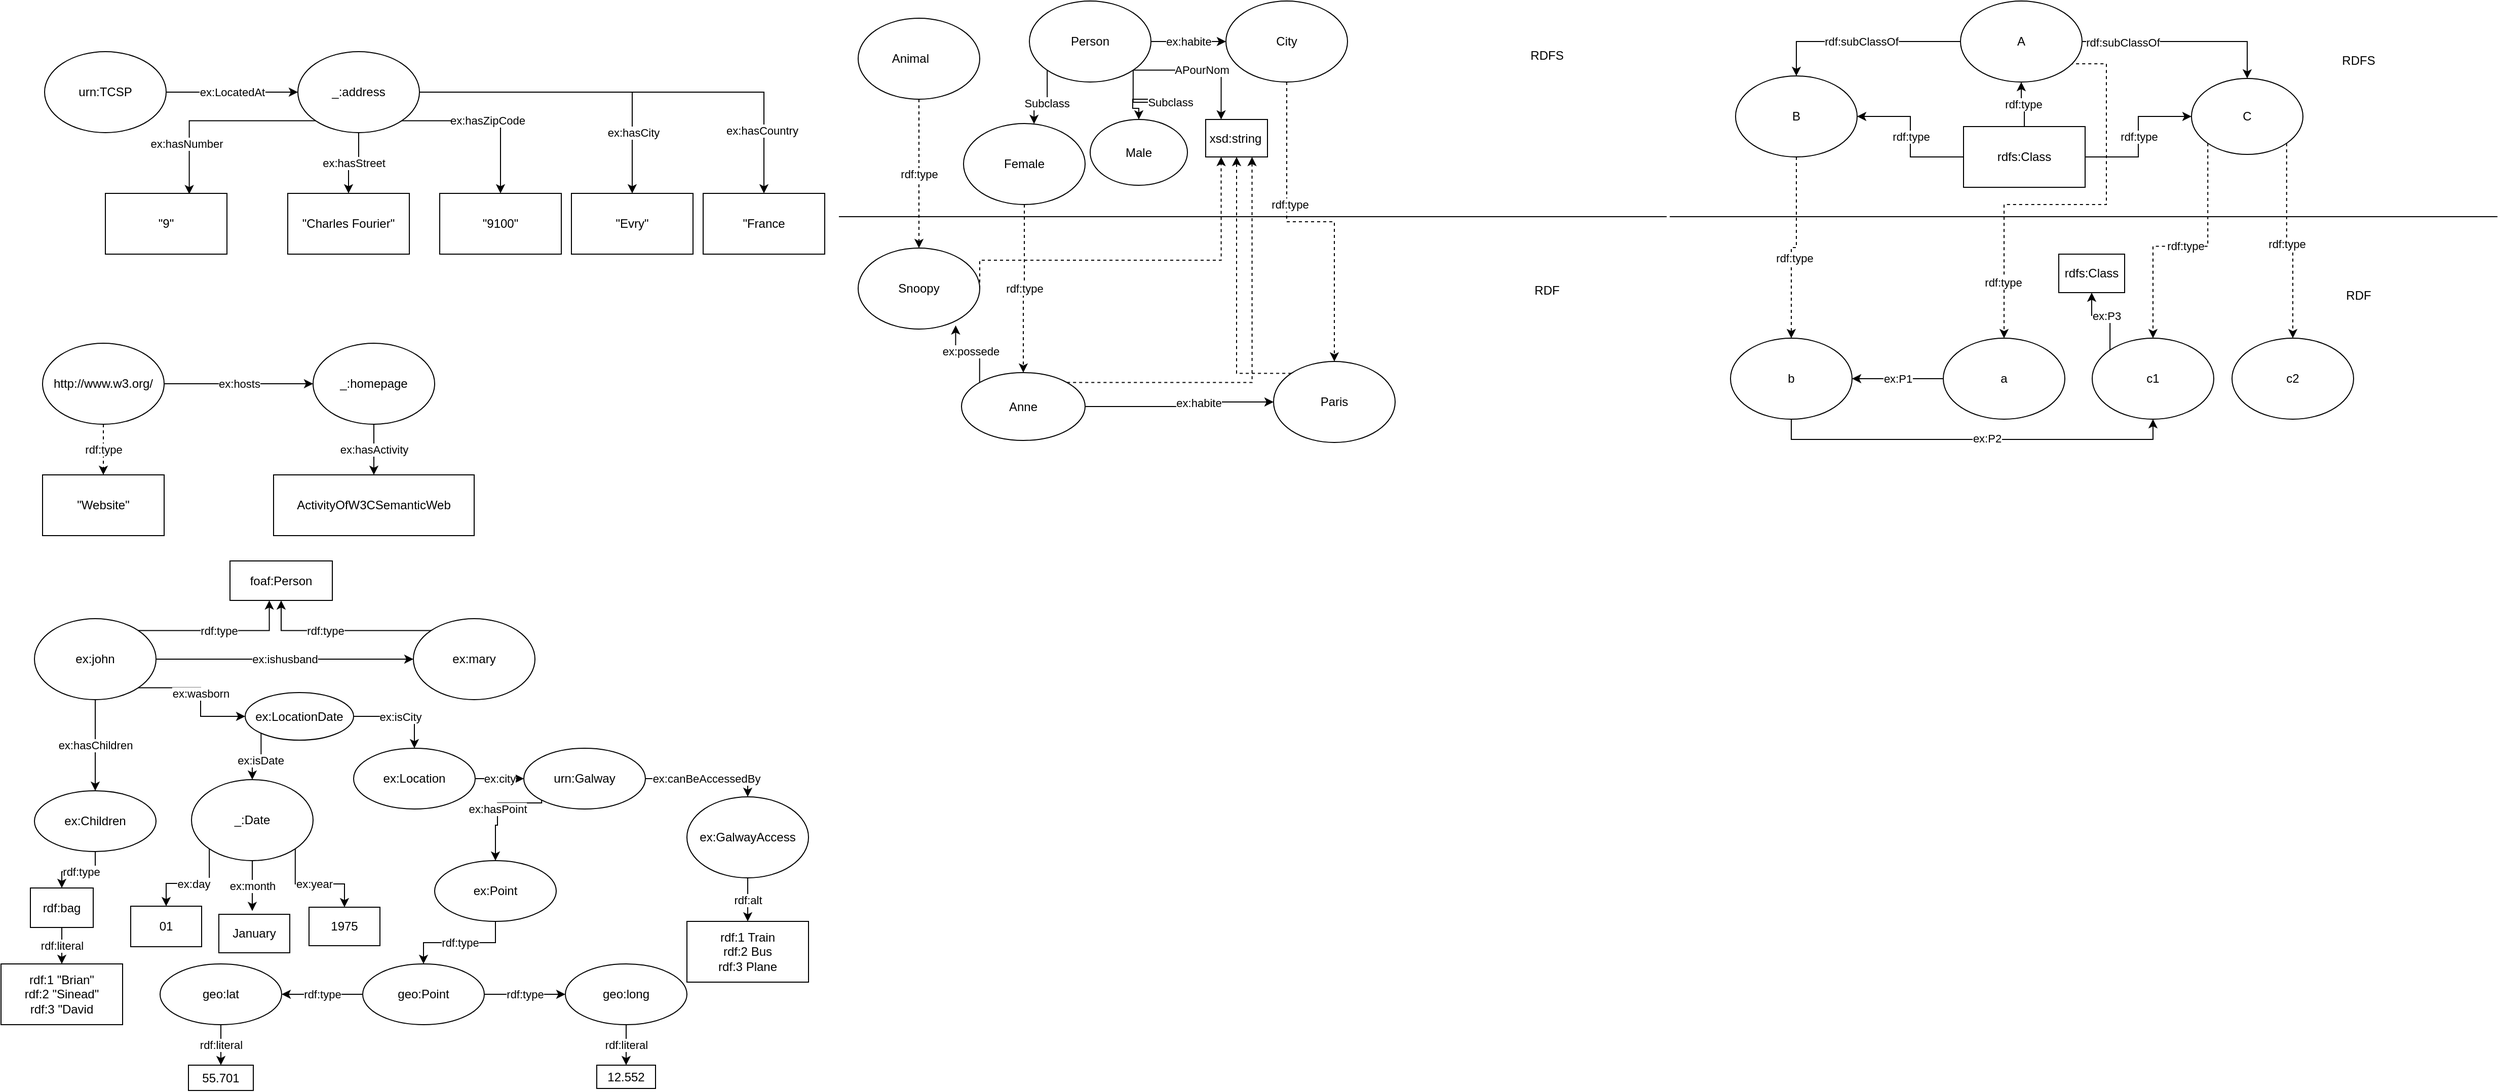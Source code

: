 <mxfile version="16.4.5" type="device"><diagram id="WDqUz7BoSwoEVjyX441V" name="Page-1"><mxGraphModel dx="1381" dy="556" grid="0" gridSize="10" guides="1" tooltips="1" connect="1" arrows="1" fold="1" page="1" pageScale="1" pageWidth="827" pageHeight="1169" math="0" shadow="0"><root><mxCell id="0"/><mxCell id="1" parent="0"/><mxCell id="CRpyQTzqO3M2HFuWTo5f-6" value="ex:LocatedAt" style="edgeStyle=orthogonalEdgeStyle;rounded=0;orthogonalLoop=1;jettySize=auto;html=1;exitX=1;exitY=0.5;exitDx=0;exitDy=0;" parent="1" source="CRpyQTzqO3M2HFuWTo5f-1" target="CRpyQTzqO3M2HFuWTo5f-2" edge="1"><mxGeometry relative="1" as="geometry"/></mxCell><mxCell id="CRpyQTzqO3M2HFuWTo5f-1" value="urn:TCSP" style="ellipse;whiteSpace=wrap;html=1;" parent="1" vertex="1"><mxGeometry x="50" y="50" width="120" height="80" as="geometry"/></mxCell><mxCell id="CRpyQTzqO3M2HFuWTo5f-7" value="ex:hasStreet" style="edgeStyle=orthogonalEdgeStyle;rounded=0;orthogonalLoop=1;jettySize=auto;html=1;" parent="1" source="CRpyQTzqO3M2HFuWTo5f-2" target="CRpyQTzqO3M2HFuWTo5f-5" edge="1"><mxGeometry relative="1" as="geometry"/></mxCell><mxCell id="CRpyQTzqO3M2HFuWTo5f-8" style="edgeStyle=orthogonalEdgeStyle;rounded=0;orthogonalLoop=1;jettySize=auto;html=1;exitX=0;exitY=1;exitDx=0;exitDy=0;entryX=0.69;entryY=0.013;entryDx=0;entryDy=0;entryPerimeter=0;" parent="1" source="CRpyQTzqO3M2HFuWTo5f-2" target="CRpyQTzqO3M2HFuWTo5f-4" edge="1"><mxGeometry relative="1" as="geometry"/></mxCell><mxCell id="CRpyQTzqO3M2HFuWTo5f-12" value="ex:hasNumber" style="edgeLabel;html=1;align=center;verticalAlign=middle;resizable=0;points=[];" parent="CRpyQTzqO3M2HFuWTo5f-8" vertex="1" connectable="0"><mxGeometry x="0.489" y="-3" relative="1" as="geometry"><mxPoint as="offset"/></mxGeometry></mxCell><mxCell id="CRpyQTzqO3M2HFuWTo5f-9" style="edgeStyle=orthogonalEdgeStyle;rounded=0;orthogonalLoop=1;jettySize=auto;html=1;exitX=1;exitY=0.5;exitDx=0;exitDy=0;" parent="1" source="CRpyQTzqO3M2HFuWTo5f-2" target="CRpyQTzqO3M2HFuWTo5f-3" edge="1"><mxGeometry relative="1" as="geometry"/></mxCell><mxCell id="CRpyQTzqO3M2HFuWTo5f-15" value="ex:hasCity" style="edgeLabel;html=1;align=center;verticalAlign=middle;resizable=0;points=[];" parent="CRpyQTzqO3M2HFuWTo5f-9" vertex="1" connectable="0"><mxGeometry x="0.609" y="1" relative="1" as="geometry"><mxPoint as="offset"/></mxGeometry></mxCell><mxCell id="CRpyQTzqO3M2HFuWTo5f-11" value="ex:hasZipCode" style="edgeStyle=orthogonalEdgeStyle;rounded=0;orthogonalLoop=1;jettySize=auto;html=1;exitX=1;exitY=1;exitDx=0;exitDy=0;entryX=0.5;entryY=0;entryDx=0;entryDy=0;" parent="1" source="CRpyQTzqO3M2HFuWTo5f-2" target="CRpyQTzqO3M2HFuWTo5f-10" edge="1"><mxGeometry relative="1" as="geometry"/></mxCell><mxCell id="CRpyQTzqO3M2HFuWTo5f-14" style="edgeStyle=orthogonalEdgeStyle;rounded=0;orthogonalLoop=1;jettySize=auto;html=1;exitX=1;exitY=0.5;exitDx=0;exitDy=0;" parent="1" source="CRpyQTzqO3M2HFuWTo5f-2" target="CRpyQTzqO3M2HFuWTo5f-13" edge="1"><mxGeometry relative="1" as="geometry"/></mxCell><mxCell id="CRpyQTzqO3M2HFuWTo5f-16" value="ex:hasCountry" style="edgeLabel;html=1;align=center;verticalAlign=middle;resizable=0;points=[];" parent="CRpyQTzqO3M2HFuWTo5f-14" vertex="1" connectable="0"><mxGeometry x="0.716" y="-2" relative="1" as="geometry"><mxPoint as="offset"/></mxGeometry></mxCell><mxCell id="CRpyQTzqO3M2HFuWTo5f-2" value="_:address" style="ellipse;whiteSpace=wrap;html=1;" parent="1" vertex="1"><mxGeometry x="300" y="50" width="120" height="80" as="geometry"/></mxCell><mxCell id="CRpyQTzqO3M2HFuWTo5f-3" value="&quot;Evry&quot;" style="rounded=0;whiteSpace=wrap;html=1;" parent="1" vertex="1"><mxGeometry x="570" y="190" width="120" height="60" as="geometry"/></mxCell><mxCell id="CRpyQTzqO3M2HFuWTo5f-4" value="&quot;9&quot;" style="rounded=0;whiteSpace=wrap;html=1;" parent="1" vertex="1"><mxGeometry x="110" y="190" width="120" height="60" as="geometry"/></mxCell><mxCell id="CRpyQTzqO3M2HFuWTo5f-5" value="&quot;Charles Fourier&quot;" style="rounded=0;whiteSpace=wrap;html=1;" parent="1" vertex="1"><mxGeometry x="290" y="190" width="120" height="60" as="geometry"/></mxCell><mxCell id="CRpyQTzqO3M2HFuWTo5f-10" value="&quot;9100&quot;" style="rounded=0;whiteSpace=wrap;html=1;" parent="1" vertex="1"><mxGeometry x="440" y="190" width="120" height="60" as="geometry"/></mxCell><mxCell id="CRpyQTzqO3M2HFuWTo5f-13" value="&quot;France" style="rounded=0;whiteSpace=wrap;html=1;" parent="1" vertex="1"><mxGeometry x="700" y="190" width="120" height="60" as="geometry"/></mxCell><mxCell id="CRpyQTzqO3M2HFuWTo5f-23" value="" style="endArrow=none;html=1;rounded=0;edgeStyle=orthogonalEdgeStyle;" parent="1" edge="1"><mxGeometry width="50" height="50" relative="1" as="geometry"><mxPoint x="834" y="213" as="sourcePoint"/><mxPoint x="1651" y="213" as="targetPoint"/></mxGeometry></mxCell><mxCell id="CRpyQTzqO3M2HFuWTo5f-24" value="RDFS" style="text;html=1;strokeColor=none;fillColor=none;align=center;verticalAlign=middle;whiteSpace=wrap;rounded=0;" parent="1" vertex="1"><mxGeometry x="1503" y="39" width="60" height="30" as="geometry"/></mxCell><mxCell id="CRpyQTzqO3M2HFuWTo5f-25" value="RDF" style="text;html=1;strokeColor=none;fillColor=none;align=center;verticalAlign=middle;whiteSpace=wrap;rounded=0;" parent="1" vertex="1"><mxGeometry x="1503" y="271" width="60" height="30" as="geometry"/></mxCell><mxCell id="CRpyQTzqO3M2HFuWTo5f-34" value="rdf:type" style="edgeStyle=orthogonalEdgeStyle;rounded=0;orthogonalLoop=1;jettySize=auto;html=1;exitX=0.5;exitY=1;exitDx=0;exitDy=0;entryX=0.5;entryY=0;entryDx=0;entryDy=0;dashed=1;" parent="1" source="CRpyQTzqO3M2HFuWTo5f-26" target="CRpyQTzqO3M2HFuWTo5f-33" edge="1"><mxGeometry relative="1" as="geometry"/></mxCell><mxCell id="CRpyQTzqO3M2HFuWTo5f-26" value="Animal&lt;span style=&quot;white-space: pre&quot;&gt;&#9;&lt;/span&gt;" style="ellipse;whiteSpace=wrap;html=1;" parent="1" vertex="1"><mxGeometry x="853" y="17" width="120" height="80" as="geometry"/></mxCell><mxCell id="CRpyQTzqO3M2HFuWTo5f-31" value="Subclass" style="edgeStyle=orthogonalEdgeStyle;rounded=0;orthogonalLoop=1;jettySize=auto;html=1;exitX=0;exitY=1;exitDx=0;exitDy=0;entryX=0.58;entryY=0.005;entryDx=0;entryDy=0;entryPerimeter=0;" parent="1" source="CRpyQTzqO3M2HFuWTo5f-27" target="CRpyQTzqO3M2HFuWTo5f-28" edge="1"><mxGeometry relative="1" as="geometry"/></mxCell><mxCell id="CRpyQTzqO3M2HFuWTo5f-40" value="ex:habite" style="edgeStyle=orthogonalEdgeStyle;rounded=0;orthogonalLoop=1;jettySize=auto;html=1;exitX=1;exitY=0.5;exitDx=0;exitDy=0;entryX=0;entryY=0.5;entryDx=0;entryDy=0;" parent="1" source="CRpyQTzqO3M2HFuWTo5f-27" target="CRpyQTzqO3M2HFuWTo5f-30" edge="1"><mxGeometry relative="1" as="geometry"/></mxCell><mxCell id="CRpyQTzqO3M2HFuWTo5f-42" value="APourNom" style="edgeStyle=orthogonalEdgeStyle;rounded=0;orthogonalLoop=1;jettySize=auto;html=1;exitX=1;exitY=1;exitDx=0;exitDy=0;entryX=0.25;entryY=0;entryDx=0;entryDy=0;" parent="1" source="CRpyQTzqO3M2HFuWTo5f-27" target="CRpyQTzqO3M2HFuWTo5f-41" edge="1"><mxGeometry relative="1" as="geometry"/></mxCell><mxCell id="CRpyQTzqO3M2HFuWTo5f-27" value="Person" style="ellipse;whiteSpace=wrap;html=1;" parent="1" vertex="1"><mxGeometry x="1022" width="120" height="80" as="geometry"/></mxCell><mxCell id="CRpyQTzqO3M2HFuWTo5f-36" value="rdf:type" style="edgeStyle=orthogonalEdgeStyle;rounded=0;orthogonalLoop=1;jettySize=auto;html=1;exitX=0.5;exitY=1;exitDx=0;exitDy=0;dashed=1;" parent="1" source="CRpyQTzqO3M2HFuWTo5f-28" target="CRpyQTzqO3M2HFuWTo5f-35" edge="1"><mxGeometry relative="1" as="geometry"/></mxCell><mxCell id="CRpyQTzqO3M2HFuWTo5f-28" value="Female" style="ellipse;whiteSpace=wrap;html=1;" parent="1" vertex="1"><mxGeometry x="957" y="121" width="120" height="80" as="geometry"/></mxCell><mxCell id="CRpyQTzqO3M2HFuWTo5f-38" style="edgeStyle=orthogonalEdgeStyle;rounded=0;orthogonalLoop=1;jettySize=auto;html=1;exitX=0.5;exitY=1;exitDx=0;exitDy=0;dashed=1;" parent="1" source="CRpyQTzqO3M2HFuWTo5f-30" target="CRpyQTzqO3M2HFuWTo5f-37" edge="1"><mxGeometry relative="1" as="geometry"/></mxCell><mxCell id="CRpyQTzqO3M2HFuWTo5f-39" value="rdf:type" style="edgeLabel;html=1;align=center;verticalAlign=middle;resizable=0;points=[];" parent="CRpyQTzqO3M2HFuWTo5f-38" vertex="1" connectable="0"><mxGeometry x="-0.251" y="3" relative="1" as="geometry"><mxPoint as="offset"/></mxGeometry></mxCell><mxCell id="CRpyQTzqO3M2HFuWTo5f-30" value="City" style="ellipse;whiteSpace=wrap;html=1;" parent="1" vertex="1"><mxGeometry x="1216" width="120" height="80" as="geometry"/></mxCell><mxCell id="CRpyQTzqO3M2HFuWTo5f-45" style="edgeStyle=orthogonalEdgeStyle;rounded=0;orthogonalLoop=1;jettySize=auto;html=1;exitX=1;exitY=0.5;exitDx=0;exitDy=0;entryX=0.25;entryY=1;entryDx=0;entryDy=0;dashed=1;" parent="1" source="CRpyQTzqO3M2HFuWTo5f-33" target="CRpyQTzqO3M2HFuWTo5f-41" edge="1"><mxGeometry relative="1" as="geometry"><mxPoint x="1218.0" y="118.0" as="targetPoint"/><Array as="points"><mxPoint x="973" y="256"/><mxPoint x="1211" y="256"/></Array></mxGeometry></mxCell><mxCell id="CRpyQTzqO3M2HFuWTo5f-33" value="Snoopy" style="ellipse;whiteSpace=wrap;html=1;" parent="1" vertex="1"><mxGeometry x="853" y="244" width="120" height="80" as="geometry"/></mxCell><mxCell id="CRpyQTzqO3M2HFuWTo5f-44" style="edgeStyle=orthogonalEdgeStyle;rounded=0;orthogonalLoop=1;jettySize=auto;html=1;exitX=1;exitY=0;exitDx=0;exitDy=0;entryX=0.75;entryY=1;entryDx=0;entryDy=0;dashed=1;" parent="1" source="CRpyQTzqO3M2HFuWTo5f-35" target="CRpyQTzqO3M2HFuWTo5f-41" edge="1"><mxGeometry relative="1" as="geometry"><mxPoint x="1217.2" y="122.0" as="targetPoint"/></mxGeometry></mxCell><mxCell id="CRpyQTzqO3M2HFuWTo5f-46" style="edgeStyle=orthogonalEdgeStyle;rounded=0;orthogonalLoop=1;jettySize=auto;html=1;exitX=1;exitY=0.5;exitDx=0;exitDy=0;entryX=0;entryY=0.5;entryDx=0;entryDy=0;" parent="1" source="CRpyQTzqO3M2HFuWTo5f-35" target="CRpyQTzqO3M2HFuWTo5f-37" edge="1"><mxGeometry relative="1" as="geometry"/></mxCell><mxCell id="CRpyQTzqO3M2HFuWTo5f-47" value="ex:habite" style="edgeLabel;html=1;align=center;verticalAlign=middle;resizable=0;points=[];" parent="CRpyQTzqO3M2HFuWTo5f-46" vertex="1" connectable="0"><mxGeometry x="0.218" y="-1" relative="1" as="geometry"><mxPoint as="offset"/></mxGeometry></mxCell><mxCell id="CRpyQTzqO3M2HFuWTo5f-48" value="ex:possede" style="edgeStyle=orthogonalEdgeStyle;rounded=0;orthogonalLoop=1;jettySize=auto;html=1;exitX=0;exitY=0;exitDx=0;exitDy=0;entryX=0.802;entryY=0.955;entryDx=0;entryDy=0;entryPerimeter=0;" parent="1" source="CRpyQTzqO3M2HFuWTo5f-35" target="CRpyQTzqO3M2HFuWTo5f-33" edge="1"><mxGeometry relative="1" as="geometry"/></mxCell><mxCell id="CRpyQTzqO3M2HFuWTo5f-35" value="Anne" style="ellipse;whiteSpace=wrap;html=1;" parent="1" vertex="1"><mxGeometry x="955" y="367" width="122" height="67" as="geometry"/></mxCell><mxCell id="CRpyQTzqO3M2HFuWTo5f-43" style="edgeStyle=orthogonalEdgeStyle;rounded=0;orthogonalLoop=1;jettySize=auto;html=1;exitX=0;exitY=0;exitDx=0;exitDy=0;entryX=0.5;entryY=1;entryDx=0;entryDy=0;dashed=1;" parent="1" source="CRpyQTzqO3M2HFuWTo5f-37" target="CRpyQTzqO3M2HFuWTo5f-41" edge="1"><mxGeometry relative="1" as="geometry"/></mxCell><mxCell id="CRpyQTzqO3M2HFuWTo5f-37" value="Paris" style="ellipse;whiteSpace=wrap;html=1;" parent="1" vertex="1"><mxGeometry x="1263" y="356" width="120" height="80" as="geometry"/></mxCell><mxCell id="CRpyQTzqO3M2HFuWTo5f-41" value="xsd:string&lt;span style=&quot;white-space: pre&quot;&gt;&#9;&lt;/span&gt;" style="rounded=0;whiteSpace=wrap;html=1;" parent="1" vertex="1"><mxGeometry x="1196" y="117" width="61" height="37" as="geometry"/></mxCell><mxCell id="CRpyQTzqO3M2HFuWTo5f-49" value="Male" style="ellipse;whiteSpace=wrap;html=1;" parent="1" vertex="1"><mxGeometry x="1082" y="117" width="96" height="65" as="geometry"/></mxCell><mxCell id="CRpyQTzqO3M2HFuWTo5f-50" value="Subclass" style="edgeStyle=orthogonalEdgeStyle;rounded=0;orthogonalLoop=1;jettySize=auto;html=1;exitX=1;exitY=1;exitDx=0;exitDy=0;entryX=0.5;entryY=0;entryDx=0;entryDy=0;" parent="1" source="CRpyQTzqO3M2HFuWTo5f-27" target="CRpyQTzqO3M2HFuWTo5f-49" edge="1"><mxGeometry relative="1" as="geometry"><mxPoint x="1142.004" y="86.004" as="sourcePoint"/><mxPoint x="1129.03" y="139.12" as="targetPoint"/><Array as="points"><mxPoint x="1124" y="100"/><mxPoint x="1162" y="100"/><mxPoint x="1162" y="97"/><mxPoint x="1124" y="97"/><mxPoint x="1124" y="106"/><mxPoint x="1130" y="106"/></Array></mxGeometry></mxCell><mxCell id="CRpyQTzqO3M2HFuWTo5f-52" value="ex:hosts" style="edgeStyle=orthogonalEdgeStyle;rounded=0;orthogonalLoop=1;jettySize=auto;html=1;exitX=1;exitY=0.5;exitDx=0;exitDy=0;" parent="1" source="CRpyQTzqO3M2HFuWTo5f-60" target="CRpyQTzqO3M2HFuWTo5f-56" edge="1"><mxGeometry relative="1" as="geometry"><mxPoint x="185" y="381" as="sourcePoint"/></mxGeometry></mxCell><mxCell id="CRpyQTzqO3M2HFuWTo5f-53" value="ex:hasActivity" style="edgeStyle=orthogonalEdgeStyle;rounded=0;orthogonalLoop=1;jettySize=auto;html=1;" parent="1" source="CRpyQTzqO3M2HFuWTo5f-56" target="CRpyQTzqO3M2HFuWTo5f-64" edge="1"><mxGeometry relative="1" as="geometry"><mxPoint x="365" y="481" as="targetPoint"/></mxGeometry></mxCell><mxCell id="CRpyQTzqO3M2HFuWTo5f-56" value="_:homepage" style="ellipse;whiteSpace=wrap;html=1;" parent="1" vertex="1"><mxGeometry x="315" y="338" width="120" height="80" as="geometry"/></mxCell><mxCell id="CRpyQTzqO3M2HFuWTo5f-62" value="rdf:type" style="edgeStyle=orthogonalEdgeStyle;rounded=0;orthogonalLoop=1;jettySize=auto;html=1;exitX=0.5;exitY=1;exitDx=0;exitDy=0;dashed=1;" parent="1" source="CRpyQTzqO3M2HFuWTo5f-60" target="CRpyQTzqO3M2HFuWTo5f-63" edge="1"><mxGeometry relative="1" as="geometry"><mxPoint x="108" y="486.8" as="targetPoint"/></mxGeometry></mxCell><mxCell id="CRpyQTzqO3M2HFuWTo5f-60" value="http://www.w3.org/" style="ellipse;whiteSpace=wrap;html=1;" parent="1" vertex="1"><mxGeometry x="48" y="338" width="120" height="80" as="geometry"/></mxCell><mxCell id="CRpyQTzqO3M2HFuWTo5f-63" value="&quot;Website&quot;" style="rounded=0;whiteSpace=wrap;html=1;" parent="1" vertex="1"><mxGeometry x="48" y="468.0" width="120" height="60" as="geometry"/></mxCell><mxCell id="CRpyQTzqO3M2HFuWTo5f-64" value="ActivityOfW3CSemanticWeb" style="rounded=0;whiteSpace=wrap;html=1;" parent="1" vertex="1"><mxGeometry x="276" y="468" width="198" height="60" as="geometry"/></mxCell><mxCell id="Q3cYWhAFdoKbLFXjKNLW-1" value="RDFS" style="text;html=1;strokeColor=none;fillColor=none;align=center;verticalAlign=middle;whiteSpace=wrap;rounded=0;" parent="1" vertex="1"><mxGeometry x="2304" y="44" width="60" height="30" as="geometry"/></mxCell><mxCell id="Q3cYWhAFdoKbLFXjKNLW-2" value="RDF" style="text;html=1;strokeColor=none;fillColor=none;align=center;verticalAlign=middle;whiteSpace=wrap;rounded=0;" parent="1" vertex="1"><mxGeometry x="2304" y="276" width="60" height="30" as="geometry"/></mxCell><mxCell id="Q3cYWhAFdoKbLFXjKNLW-27" style="edgeStyle=orthogonalEdgeStyle;rounded=0;orthogonalLoop=1;jettySize=auto;html=1;exitX=1;exitY=0.5;exitDx=0;exitDy=0;entryX=0.5;entryY=0;entryDx=0;entryDy=0;" parent="1" source="Q3cYWhAFdoKbLFXjKNLW-8" target="Q3cYWhAFdoKbLFXjKNLW-24" edge="1"><mxGeometry relative="1" as="geometry"/></mxCell><mxCell id="Q3cYWhAFdoKbLFXjKNLW-28" value="rdf:subClassOf" style="edgeLabel;html=1;align=center;verticalAlign=middle;resizable=0;points=[];" parent="Q3cYWhAFdoKbLFXjKNLW-27" vertex="1" connectable="0"><mxGeometry x="-0.603" y="-1" relative="1" as="geometry"><mxPoint as="offset"/></mxGeometry></mxCell><mxCell id="Q3cYWhAFdoKbLFXjKNLW-30" value="rdf:subClassOf" style="edgeStyle=orthogonalEdgeStyle;rounded=0;orthogonalLoop=1;jettySize=auto;html=1;exitX=0;exitY=0.5;exitDx=0;exitDy=0;entryX=0.5;entryY=0;entryDx=0;entryDy=0;" parent="1" source="Q3cYWhAFdoKbLFXjKNLW-8" target="Q3cYWhAFdoKbLFXjKNLW-10" edge="1"><mxGeometry relative="1" as="geometry"/></mxCell><mxCell id="Q3cYWhAFdoKbLFXjKNLW-40" style="edgeStyle=orthogonalEdgeStyle;rounded=0;orthogonalLoop=1;jettySize=auto;html=1;exitX=1;exitY=1;exitDx=0;exitDy=0;entryX=0.5;entryY=0;entryDx=0;entryDy=0;dashed=1;" parent="1" source="Q3cYWhAFdoKbLFXjKNLW-8" target="Q3cYWhAFdoKbLFXjKNLW-36" edge="1"><mxGeometry relative="1" as="geometry"><mxPoint x="2085.2" y="292.2" as="targetPoint"/><Array as="points"><mxPoint x="2085" y="62"/><mxPoint x="2085" y="201"/><mxPoint x="1984" y="201"/></Array></mxGeometry></mxCell><mxCell id="Q3cYWhAFdoKbLFXjKNLW-41" value="rdf:type" style="edgeLabel;html=1;align=center;verticalAlign=middle;resizable=0;points=[];" parent="Q3cYWhAFdoKbLFXjKNLW-40" vertex="1" connectable="0"><mxGeometry x="0.736" y="-1" relative="1" as="geometry"><mxPoint as="offset"/></mxGeometry></mxCell><mxCell id="Q3cYWhAFdoKbLFXjKNLW-8" value="A" style="ellipse;whiteSpace=wrap;html=1;" parent="1" vertex="1"><mxGeometry x="1941" width="120" height="80" as="geometry"/></mxCell><mxCell id="Q3cYWhAFdoKbLFXjKNLW-42" style="edgeStyle=orthogonalEdgeStyle;rounded=0;orthogonalLoop=1;jettySize=auto;html=1;exitX=0.5;exitY=1;exitDx=0;exitDy=0;entryX=0.5;entryY=0;entryDx=0;entryDy=0;dashed=1;" parent="1" source="Q3cYWhAFdoKbLFXjKNLW-10" target="Q3cYWhAFdoKbLFXjKNLW-37" edge="1"><mxGeometry relative="1" as="geometry"/></mxCell><mxCell id="Q3cYWhAFdoKbLFXjKNLW-43" value="rdf:type" style="edgeLabel;html=1;align=center;verticalAlign=middle;resizable=0;points=[];" parent="Q3cYWhAFdoKbLFXjKNLW-42" vertex="1" connectable="0"><mxGeometry x="0.137" y="3" relative="1" as="geometry"><mxPoint as="offset"/></mxGeometry></mxCell><mxCell id="Q3cYWhAFdoKbLFXjKNLW-10" value="B" style="ellipse;whiteSpace=wrap;html=1;" parent="1" vertex="1"><mxGeometry x="1719" y="74" width="120" height="80" as="geometry"/></mxCell><mxCell id="Q3cYWhAFdoKbLFXjKNLW-44" value="rdf:type" style="edgeStyle=orthogonalEdgeStyle;rounded=0;orthogonalLoop=1;jettySize=auto;html=1;exitX=0;exitY=1;exitDx=0;exitDy=0;entryX=0.5;entryY=0;entryDx=0;entryDy=0;dashed=1;" parent="1" source="Q3cYWhAFdoKbLFXjKNLW-24" target="Q3cYWhAFdoKbLFXjKNLW-38" edge="1"><mxGeometry relative="1" as="geometry"/></mxCell><mxCell id="Q3cYWhAFdoKbLFXjKNLW-45" value="rdf:type" style="edgeStyle=orthogonalEdgeStyle;rounded=0;orthogonalLoop=1;jettySize=auto;html=1;exitX=1;exitY=1;exitDx=0;exitDy=0;dashed=1;" parent="1" source="Q3cYWhAFdoKbLFXjKNLW-24" target="Q3cYWhAFdoKbLFXjKNLW-39" edge="1"><mxGeometry relative="1" as="geometry"/></mxCell><mxCell id="Q3cYWhAFdoKbLFXjKNLW-24" value="C" style="ellipse;whiteSpace=wrap;html=1;" parent="1" vertex="1"><mxGeometry x="2169" y="76.5" width="110" height="75" as="geometry"/></mxCell><mxCell id="Q3cYWhAFdoKbLFXjKNLW-26" value="" style="endArrow=none;html=1;rounded=0;edgeStyle=orthogonalEdgeStyle;" parent="1" edge="1"><mxGeometry width="50" height="50" relative="1" as="geometry"><mxPoint x="1654" y="213" as="sourcePoint"/><mxPoint x="2471" y="213" as="targetPoint"/></mxGeometry></mxCell><mxCell id="Q3cYWhAFdoKbLFXjKNLW-33" value="rdf:type" style="edgeStyle=orthogonalEdgeStyle;rounded=0;orthogonalLoop=1;jettySize=auto;html=1;" parent="1" source="Q3cYWhAFdoKbLFXjKNLW-32" target="Q3cYWhAFdoKbLFXjKNLW-10" edge="1"><mxGeometry relative="1" as="geometry"/></mxCell><mxCell id="Q3cYWhAFdoKbLFXjKNLW-34" value="rdf:type" style="edgeStyle=orthogonalEdgeStyle;rounded=0;orthogonalLoop=1;jettySize=auto;html=1;" parent="1" source="Q3cYWhAFdoKbLFXjKNLW-32" target="Q3cYWhAFdoKbLFXjKNLW-24" edge="1"><mxGeometry relative="1" as="geometry"/></mxCell><mxCell id="Q3cYWhAFdoKbLFXjKNLW-35" value="rdf:type" style="edgeStyle=orthogonalEdgeStyle;rounded=0;orthogonalLoop=1;jettySize=auto;html=1;" parent="1" source="Q3cYWhAFdoKbLFXjKNLW-32" target="Q3cYWhAFdoKbLFXjKNLW-8" edge="1"><mxGeometry relative="1" as="geometry"/></mxCell><mxCell id="Q3cYWhAFdoKbLFXjKNLW-32" value="rdfs:Class" style="whiteSpace=wrap;html=1;" parent="1" vertex="1"><mxGeometry x="1944" y="124" width="120" height="60" as="geometry"/></mxCell><mxCell id="Q3cYWhAFdoKbLFXjKNLW-46" value="ex:P1" style="edgeStyle=orthogonalEdgeStyle;rounded=0;orthogonalLoop=1;jettySize=auto;html=1;exitX=0;exitY=0.5;exitDx=0;exitDy=0;" parent="1" source="Q3cYWhAFdoKbLFXjKNLW-36" target="Q3cYWhAFdoKbLFXjKNLW-37" edge="1"><mxGeometry relative="1" as="geometry"/></mxCell><mxCell id="Q3cYWhAFdoKbLFXjKNLW-36" value="a" style="ellipse;whiteSpace=wrap;html=1;" parent="1" vertex="1"><mxGeometry x="1924" y="333" width="120" height="80" as="geometry"/></mxCell><mxCell id="Q3cYWhAFdoKbLFXjKNLW-47" style="edgeStyle=orthogonalEdgeStyle;rounded=0;orthogonalLoop=1;jettySize=auto;html=1;exitX=0.5;exitY=1;exitDx=0;exitDy=0;entryX=0.5;entryY=1;entryDx=0;entryDy=0;" parent="1" source="Q3cYWhAFdoKbLFXjKNLW-37" target="Q3cYWhAFdoKbLFXjKNLW-38" edge="1"><mxGeometry relative="1" as="geometry"/></mxCell><mxCell id="Q3cYWhAFdoKbLFXjKNLW-48" value="ex:P2" style="edgeLabel;html=1;align=center;verticalAlign=middle;resizable=0;points=[];" parent="Q3cYWhAFdoKbLFXjKNLW-47" vertex="1" connectable="0"><mxGeometry x="0.074" y="1" relative="1" as="geometry"><mxPoint as="offset"/></mxGeometry></mxCell><mxCell id="Q3cYWhAFdoKbLFXjKNLW-37" value="b" style="ellipse;whiteSpace=wrap;html=1;" parent="1" vertex="1"><mxGeometry x="1714" y="333" width="120" height="80" as="geometry"/></mxCell><mxCell id="Q3cYWhAFdoKbLFXjKNLW-50" value="ex:P3" style="edgeStyle=orthogonalEdgeStyle;rounded=0;orthogonalLoop=1;jettySize=auto;html=1;exitX=0;exitY=0;exitDx=0;exitDy=0;entryX=0.5;entryY=1;entryDx=0;entryDy=0;" parent="1" source="Q3cYWhAFdoKbLFXjKNLW-38" target="Q3cYWhAFdoKbLFXjKNLW-49" edge="1"><mxGeometry relative="1" as="geometry"/></mxCell><mxCell id="Q3cYWhAFdoKbLFXjKNLW-38" value="c1" style="ellipse;whiteSpace=wrap;html=1;" parent="1" vertex="1"><mxGeometry x="2071" y="333" width="120" height="80" as="geometry"/></mxCell><mxCell id="Q3cYWhAFdoKbLFXjKNLW-39" value="c2" style="ellipse;whiteSpace=wrap;html=1;" parent="1" vertex="1"><mxGeometry x="2209" y="333" width="120" height="80" as="geometry"/></mxCell><mxCell id="Q3cYWhAFdoKbLFXjKNLW-49" value="rdfs:Class" style="whiteSpace=wrap;html=1;" parent="1" vertex="1"><mxGeometry x="2038" y="250" width="65" height="38" as="geometry"/></mxCell><mxCell id="G0rMLO4e80J29L21c5-Z-1" value="ex:ishusband" style="edgeStyle=orthogonalEdgeStyle;rounded=0;orthogonalLoop=1;jettySize=auto;html=1;exitX=1;exitY=0.5;exitDx=0;exitDy=0;" edge="1" parent="1" source="G0rMLO4e80J29L21c5-Z-5" target="G0rMLO4e80J29L21c5-Z-3"><mxGeometry relative="1" as="geometry"><mxPoint x="177" y="653" as="sourcePoint"/></mxGeometry></mxCell><mxCell id="G0rMLO4e80J29L21c5-Z-25" style="edgeStyle=orthogonalEdgeStyle;rounded=0;orthogonalLoop=1;jettySize=auto;html=1;exitX=0;exitY=0;exitDx=0;exitDy=0;entryX=0.5;entryY=1;entryDx=0;entryDy=0;" edge="1" parent="1" source="G0rMLO4e80J29L21c5-Z-3" target="G0rMLO4e80J29L21c5-Z-26"><mxGeometry relative="1" as="geometry"><mxPoint x="287.8" y="598.8" as="targetPoint"/></mxGeometry></mxCell><mxCell id="G0rMLO4e80J29L21c5-Z-27" value="rdf:type" style="edgeLabel;html=1;align=center;verticalAlign=middle;resizable=0;points=[];" vertex="1" connectable="0" parent="G0rMLO4e80J29L21c5-Z-25"><mxGeometry x="0.181" relative="1" as="geometry"><mxPoint as="offset"/></mxGeometry></mxCell><mxCell id="G0rMLO4e80J29L21c5-Z-3" value="ex:mary" style="ellipse;whiteSpace=wrap;html=1;" vertex="1" parent="1"><mxGeometry x="414" y="610" width="120" height="80" as="geometry"/></mxCell><mxCell id="G0rMLO4e80J29L21c5-Z-24" value="rdf:type" style="edgeStyle=orthogonalEdgeStyle;rounded=0;orthogonalLoop=1;jettySize=auto;html=1;exitX=1;exitY=0;exitDx=0;exitDy=0;entryX=0.384;entryY=1;entryDx=0;entryDy=0;entryPerimeter=0;" edge="1" parent="1" source="G0rMLO4e80J29L21c5-Z-5" target="G0rMLO4e80J29L21c5-Z-26"><mxGeometry relative="1" as="geometry"><mxPoint x="271.8" y="602.0" as="targetPoint"/></mxGeometry></mxCell><mxCell id="G0rMLO4e80J29L21c5-Z-29" value="ex:wasborn" style="edgeStyle=orthogonalEdgeStyle;rounded=0;orthogonalLoop=1;jettySize=auto;html=1;exitX=1;exitY=1;exitDx=0;exitDy=0;" edge="1" parent="1" source="G0rMLO4e80J29L21c5-Z-5" target="G0rMLO4e80J29L21c5-Z-28"><mxGeometry relative="1" as="geometry"/></mxCell><mxCell id="G0rMLO4e80J29L21c5-Z-50" value="ex:hasChildren" style="edgeStyle=orthogonalEdgeStyle;rounded=0;orthogonalLoop=1;jettySize=auto;html=1;" edge="1" parent="1" source="G0rMLO4e80J29L21c5-Z-5" target="G0rMLO4e80J29L21c5-Z-49"><mxGeometry relative="1" as="geometry"/></mxCell><mxCell id="G0rMLO4e80J29L21c5-Z-5" value="ex:john" style="ellipse;whiteSpace=wrap;html=1;" vertex="1" parent="1"><mxGeometry x="40" y="610" width="120" height="80" as="geometry"/></mxCell><mxCell id="G0rMLO4e80J29L21c5-Z-13" value="ex:day" style="edgeStyle=orthogonalEdgeStyle;rounded=0;orthogonalLoop=1;jettySize=auto;html=1;exitX=0;exitY=1;exitDx=0;exitDy=0;entryX=0.5;entryY=0;entryDx=0;entryDy=0;" edge="1" parent="1" source="G0rMLO4e80J29L21c5-Z-9" target="G0rMLO4e80J29L21c5-Z-17"><mxGeometry relative="1" as="geometry"><mxPoint x="170.2" y="887.6" as="targetPoint"/></mxGeometry></mxCell><mxCell id="G0rMLO4e80J29L21c5-Z-14" value="ex:month" style="edgeStyle=orthogonalEdgeStyle;rounded=0;orthogonalLoop=1;jettySize=auto;html=1;exitX=0.5;exitY=1;exitDx=0;exitDy=0;" edge="1" parent="1" source="G0rMLO4e80J29L21c5-Z-9"><mxGeometry relative="1" as="geometry"><mxPoint x="255" y="898.8" as="targetPoint"/></mxGeometry></mxCell><mxCell id="G0rMLO4e80J29L21c5-Z-15" value="ex:year" style="edgeStyle=orthogonalEdgeStyle;rounded=0;orthogonalLoop=1;jettySize=auto;html=1;exitX=1;exitY=1;exitDx=0;exitDy=0;entryX=0.5;entryY=0;entryDx=0;entryDy=0;" edge="1" parent="1" source="G0rMLO4e80J29L21c5-Z-9" target="G0rMLO4e80J29L21c5-Z-20"><mxGeometry relative="1" as="geometry"><mxPoint x="335.0" y="882.8" as="targetPoint"/></mxGeometry></mxCell><mxCell id="G0rMLO4e80J29L21c5-Z-9" value="_:Date" style="ellipse;whiteSpace=wrap;html=1;" vertex="1" parent="1"><mxGeometry x="195" y="769" width="120" height="80" as="geometry"/></mxCell><mxCell id="G0rMLO4e80J29L21c5-Z-35" value="ex:city" style="edgeStyle=orthogonalEdgeStyle;rounded=0;orthogonalLoop=1;jettySize=auto;html=1;" edge="1" parent="1" source="G0rMLO4e80J29L21c5-Z-12" target="G0rMLO4e80J29L21c5-Z-33"><mxGeometry relative="1" as="geometry"/></mxCell><mxCell id="G0rMLO4e80J29L21c5-Z-12" value="ex:Location" style="ellipse;whiteSpace=wrap;html=1;" vertex="1" parent="1"><mxGeometry x="355" y="738" width="120" height="60" as="geometry"/></mxCell><mxCell id="G0rMLO4e80J29L21c5-Z-17" value="01" style="rounded=0;whiteSpace=wrap;html=1;" vertex="1" parent="1"><mxGeometry x="135" y="894" width="70" height="40" as="geometry"/></mxCell><mxCell id="G0rMLO4e80J29L21c5-Z-19" value="January" style="rounded=0;whiteSpace=wrap;html=1;" vertex="1" parent="1"><mxGeometry x="222" y="902" width="70" height="38" as="geometry"/></mxCell><mxCell id="G0rMLO4e80J29L21c5-Z-20" value="1975" style="rounded=0;whiteSpace=wrap;html=1;" vertex="1" parent="1"><mxGeometry x="311" y="895" width="70" height="38" as="geometry"/></mxCell><mxCell id="G0rMLO4e80J29L21c5-Z-26" value="foaf:Person" style="rounded=0;whiteSpace=wrap;html=1;" vertex="1" parent="1"><mxGeometry x="233" y="553" width="101" height="39" as="geometry"/></mxCell><mxCell id="G0rMLO4e80J29L21c5-Z-30" value="ex:isDate" style="edgeStyle=orthogonalEdgeStyle;rounded=0;orthogonalLoop=1;jettySize=auto;html=1;exitX=0;exitY=1;exitDx=0;exitDy=0;entryX=0.5;entryY=0;entryDx=0;entryDy=0;" edge="1" parent="1" source="G0rMLO4e80J29L21c5-Z-28" target="G0rMLO4e80J29L21c5-Z-9"><mxGeometry relative="1" as="geometry"/></mxCell><mxCell id="G0rMLO4e80J29L21c5-Z-32" value="ex:isCity" style="edgeStyle=orthogonalEdgeStyle;rounded=0;orthogonalLoop=1;jettySize=auto;html=1;exitX=1;exitY=0.5;exitDx=0;exitDy=0;entryX=0.5;entryY=0;entryDx=0;entryDy=0;" edge="1" parent="1" source="G0rMLO4e80J29L21c5-Z-28" target="G0rMLO4e80J29L21c5-Z-12"><mxGeometry relative="1" as="geometry"/></mxCell><mxCell id="G0rMLO4e80J29L21c5-Z-28" value="ex:LocationDate" style="ellipse;whiteSpace=wrap;html=1;" vertex="1" parent="1"><mxGeometry x="248" y="683" width="107" height="47" as="geometry"/></mxCell><mxCell id="G0rMLO4e80J29L21c5-Z-38" value="ex:hasPoint" style="edgeStyle=orthogonalEdgeStyle;rounded=0;orthogonalLoop=1;jettySize=auto;html=1;exitX=0;exitY=1;exitDx=0;exitDy=0;entryX=0.5;entryY=0;entryDx=0;entryDy=0;" edge="1" parent="1" source="G0rMLO4e80J29L21c5-Z-33" target="G0rMLO4e80J29L21c5-Z-37"><mxGeometry relative="1" as="geometry"><Array as="points"><mxPoint x="541" y="792"/><mxPoint x="497" y="792"/><mxPoint x="497" y="814"/><mxPoint x="495" y="814"/></Array></mxGeometry></mxCell><mxCell id="G0rMLO4e80J29L21c5-Z-57" value="ex:canBeAccessedBy" style="edgeStyle=orthogonalEdgeStyle;rounded=0;orthogonalLoop=1;jettySize=auto;html=1;exitX=1;exitY=0.5;exitDx=0;exitDy=0;entryX=0.5;entryY=0;entryDx=0;entryDy=0;" edge="1" parent="1" source="G0rMLO4e80J29L21c5-Z-33" target="G0rMLO4e80J29L21c5-Z-58"><mxGeometry relative="1" as="geometry"><mxPoint x="687.0" y="768" as="targetPoint"/><Array as="points"><mxPoint x="744" y="768"/></Array></mxGeometry></mxCell><mxCell id="G0rMLO4e80J29L21c5-Z-33" value="urn:Galway" style="ellipse;whiteSpace=wrap;html=1;" vertex="1" parent="1"><mxGeometry x="523" y="738" width="120" height="60" as="geometry"/></mxCell><mxCell id="G0rMLO4e80J29L21c5-Z-39" value="rdf:type" style="edgeStyle=orthogonalEdgeStyle;rounded=0;orthogonalLoop=1;jettySize=auto;html=1;exitX=0.5;exitY=1;exitDx=0;exitDy=0;entryX=0.5;entryY=0;entryDx=0;entryDy=0;" edge="1" parent="1" source="G0rMLO4e80J29L21c5-Z-37" target="G0rMLO4e80J29L21c5-Z-40"><mxGeometry relative="1" as="geometry"><mxPoint x="464.6" y="942.8" as="targetPoint"/></mxGeometry></mxCell><mxCell id="G0rMLO4e80J29L21c5-Z-37" value="ex:Point" style="ellipse;whiteSpace=wrap;html=1;" vertex="1" parent="1"><mxGeometry x="435" y="849" width="120" height="60" as="geometry"/></mxCell><mxCell id="G0rMLO4e80J29L21c5-Z-42" value="rdf:type" style="edgeStyle=orthogonalEdgeStyle;rounded=0;orthogonalLoop=1;jettySize=auto;html=1;" edge="1" parent="1" source="G0rMLO4e80J29L21c5-Z-40" target="G0rMLO4e80J29L21c5-Z-41"><mxGeometry relative="1" as="geometry"/></mxCell><mxCell id="G0rMLO4e80J29L21c5-Z-44" value="rdf:type" style="edgeStyle=orthogonalEdgeStyle;rounded=0;orthogonalLoop=1;jettySize=auto;html=1;" edge="1" parent="1" source="G0rMLO4e80J29L21c5-Z-40" target="G0rMLO4e80J29L21c5-Z-43"><mxGeometry relative="1" as="geometry"/></mxCell><mxCell id="G0rMLO4e80J29L21c5-Z-40" value="geo:Point" style="ellipse;whiteSpace=wrap;html=1;" vertex="1" parent="1"><mxGeometry x="364" y="951" width="120" height="60" as="geometry"/></mxCell><mxCell id="G0rMLO4e80J29L21c5-Z-46" value="rdf:literal" style="edgeStyle=orthogonalEdgeStyle;rounded=0;orthogonalLoop=1;jettySize=auto;html=1;" edge="1" parent="1" source="G0rMLO4e80J29L21c5-Z-41" target="G0rMLO4e80J29L21c5-Z-45"><mxGeometry relative="1" as="geometry"/></mxCell><mxCell id="G0rMLO4e80J29L21c5-Z-41" value="geo:lat" style="ellipse;whiteSpace=wrap;html=1;" vertex="1" parent="1"><mxGeometry x="164" y="951" width="120" height="60" as="geometry"/></mxCell><mxCell id="G0rMLO4e80J29L21c5-Z-48" value="rdf:literal" style="edgeStyle=orthogonalEdgeStyle;rounded=0;orthogonalLoop=1;jettySize=auto;html=1;" edge="1" parent="1" source="G0rMLO4e80J29L21c5-Z-43" target="G0rMLO4e80J29L21c5-Z-47"><mxGeometry relative="1" as="geometry"/></mxCell><mxCell id="G0rMLO4e80J29L21c5-Z-43" value="geo:long" style="ellipse;whiteSpace=wrap;html=1;" vertex="1" parent="1"><mxGeometry x="564" y="951" width="120" height="60" as="geometry"/></mxCell><mxCell id="G0rMLO4e80J29L21c5-Z-45" value="55.701" style="whiteSpace=wrap;html=1;" vertex="1" parent="1"><mxGeometry x="192" y="1051" width="64" height="25" as="geometry"/></mxCell><mxCell id="G0rMLO4e80J29L21c5-Z-47" value="12.552" style="whiteSpace=wrap;html=1;" vertex="1" parent="1"><mxGeometry x="595" y="1051" width="58" height="23" as="geometry"/></mxCell><mxCell id="G0rMLO4e80J29L21c5-Z-53" value="rdf:type" style="edgeStyle=orthogonalEdgeStyle;rounded=0;orthogonalLoop=1;jettySize=auto;html=1;exitX=0.5;exitY=1;exitDx=0;exitDy=0;entryX=0.5;entryY=0;entryDx=0;entryDy=0;" edge="1" parent="1" source="G0rMLO4e80J29L21c5-Z-49" target="G0rMLO4e80J29L21c5-Z-52"><mxGeometry relative="1" as="geometry"/></mxCell><mxCell id="G0rMLO4e80J29L21c5-Z-49" value="ex:Children" style="ellipse;whiteSpace=wrap;html=1;" vertex="1" parent="1"><mxGeometry x="40" y="780" width="120" height="60" as="geometry"/></mxCell><mxCell id="G0rMLO4e80J29L21c5-Z-54" value="rdf:literal" style="edgeStyle=orthogonalEdgeStyle;rounded=0;orthogonalLoop=1;jettySize=auto;html=1;exitX=0.5;exitY=1;exitDx=0;exitDy=0;" edge="1" parent="1" source="G0rMLO4e80J29L21c5-Z-52" target="G0rMLO4e80J29L21c5-Z-55"><mxGeometry relative="1" as="geometry"><mxPoint x="67" y="928.4" as="targetPoint"/></mxGeometry></mxCell><mxCell id="G0rMLO4e80J29L21c5-Z-52" value="rdf:bag" style="whiteSpace=wrap;html=1;" vertex="1" parent="1"><mxGeometry x="36" y="876" width="62" height="39" as="geometry"/></mxCell><mxCell id="G0rMLO4e80J29L21c5-Z-55" value="rdf:1 &quot;Brian&quot;&lt;br&gt;rdf:2 &quot;Sinead&quot;&lt;br&gt;rdf:3 &quot;David" style="rounded=0;whiteSpace=wrap;html=1;" vertex="1" parent="1"><mxGeometry x="7" y="951.0" width="120" height="60" as="geometry"/></mxCell><mxCell id="G0rMLO4e80J29L21c5-Z-61" value="rdf:alt" style="edgeStyle=orthogonalEdgeStyle;rounded=0;orthogonalLoop=1;jettySize=auto;html=1;" edge="1" parent="1" source="G0rMLO4e80J29L21c5-Z-58" target="G0rMLO4e80J29L21c5-Z-60"><mxGeometry relative="1" as="geometry"/></mxCell><mxCell id="G0rMLO4e80J29L21c5-Z-58" value="ex:GalwayAccess" style="ellipse;whiteSpace=wrap;html=1;" vertex="1" parent="1"><mxGeometry x="684.0" y="786" width="120" height="80" as="geometry"/></mxCell><mxCell id="G0rMLO4e80J29L21c5-Z-60" value="rdf:1 Train&lt;br&gt;rdf:2 Bus&lt;br&gt;rdf:3 Plane" style="whiteSpace=wrap;html=1;" vertex="1" parent="1"><mxGeometry x="684.0" y="909" width="120" height="60" as="geometry"/></mxCell></root></mxGraphModel></diagram></mxfile>